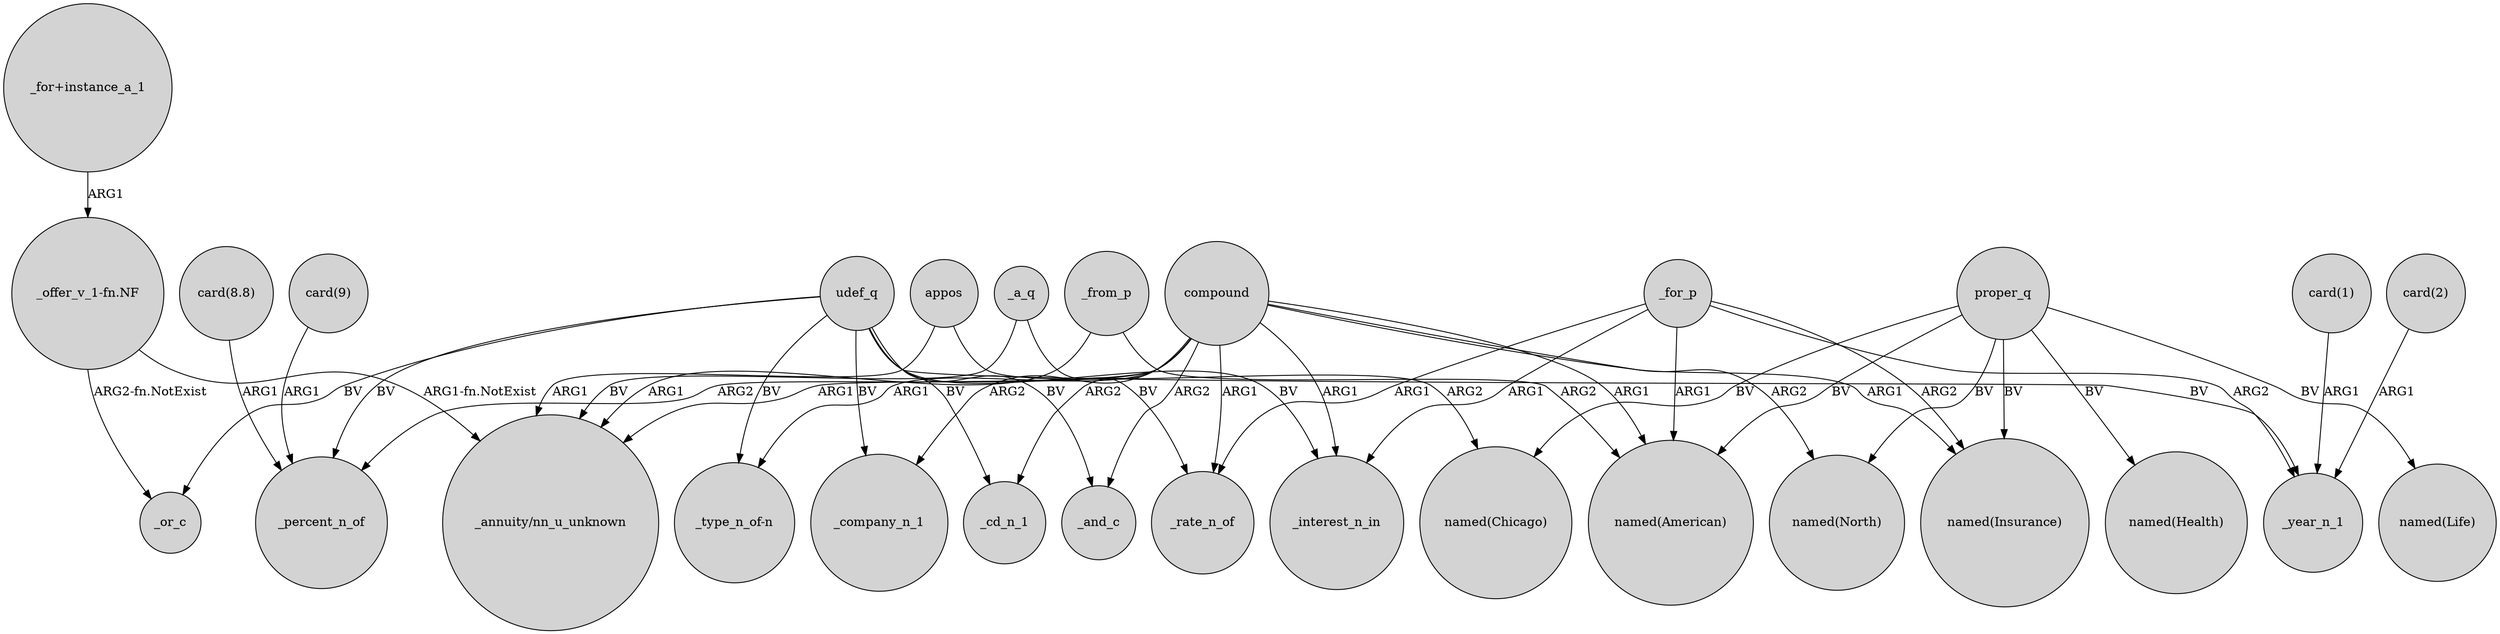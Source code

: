 digraph {
	node [shape=circle style=filled]
	compound -> "named(North)" [label=ARG2]
	proper_q -> "named(Chicago)" [label=BV]
	"card(9)" -> _percent_n_of [label=ARG1]
	"_offer_v_1-fn.NF" -> _or_c [label="ARG2-fn.NotExist"]
	compound -> "_type_n_of-n" [label=ARG1]
	proper_q -> "named(North)" [label=BV]
	udef_q -> "_type_n_of-n" [label=BV]
	_for_p -> _year_n_1 [label=ARG2]
	proper_q -> "named(American)" [label=BV]
	compound -> "_annuity/nn_u_unknown" [label=ARG1]
	compound -> "named(American)" [label=ARG1]
	compound -> _company_n_1 [label=ARG2]
	_for_p -> _rate_n_of [label=ARG1]
	_for_p -> "named(American)" [label=ARG1]
	compound -> _rate_n_of [label=ARG1]
	appos -> "named(Chicago)" [label=ARG2]
	_from_p -> "named(American)" [label=ARG2]
	proper_q -> "named(Health)" [label=BV]
	_for_p -> _interest_n_in [label=ARG1]
	udef_q -> _interest_n_in [label=BV]
	_a_q -> _rate_n_of [label=BV]
	udef_q -> _or_c [label=BV]
	udef_q -> _cd_n_1 [label=BV]
	"_offer_v_1-fn.NF" -> "_annuity/nn_u_unknown" [label="ARG1-fn.NotExist"]
	compound -> _percent_n_of [label=ARG2]
	appos -> "_annuity/nn_u_unknown" [label=ARG1]
	"card(8.8)" -> _percent_n_of [label=ARG1]
	compound -> _and_c [label=ARG2]
	"card(2)" -> _year_n_1 [label=ARG1]
	_for_p -> "named(Insurance)" [label=ARG2]
	proper_q -> "named(Insurance)" [label=BV]
	"card(1)" -> _year_n_1 [label=ARG1]
	proper_q -> "named(Life)" [label=BV]
	udef_q -> _year_n_1 [label=BV]
	compound -> "named(Insurance)" [label=ARG1]
	compound -> _interest_n_in [label=ARG1]
	udef_q -> _percent_n_of [label=BV]
	udef_q -> _and_c [label=BV]
	_from_p -> "_annuity/nn_u_unknown" [label=ARG1]
	udef_q -> _company_n_1 [label=BV]
	compound -> _cd_n_1 [label=ARG2]
	"_for+instance_a_1" -> "_offer_v_1-fn.NF" [label=ARG1]
	_a_q -> "_annuity/nn_u_unknown" [label=BV]
}
